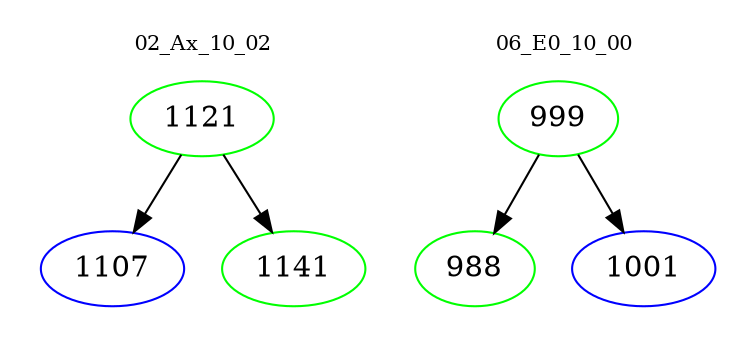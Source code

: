 digraph{
subgraph cluster_0 {
color = white
label = "02_Ax_10_02";
fontsize=10;
T0_1121 [label="1121", color="green"]
T0_1121 -> T0_1107 [color="black"]
T0_1107 [label="1107", color="blue"]
T0_1121 -> T0_1141 [color="black"]
T0_1141 [label="1141", color="green"]
}
subgraph cluster_1 {
color = white
label = "06_E0_10_00";
fontsize=10;
T1_999 [label="999", color="green"]
T1_999 -> T1_988 [color="black"]
T1_988 [label="988", color="green"]
T1_999 -> T1_1001 [color="black"]
T1_1001 [label="1001", color="blue"]
}
}
